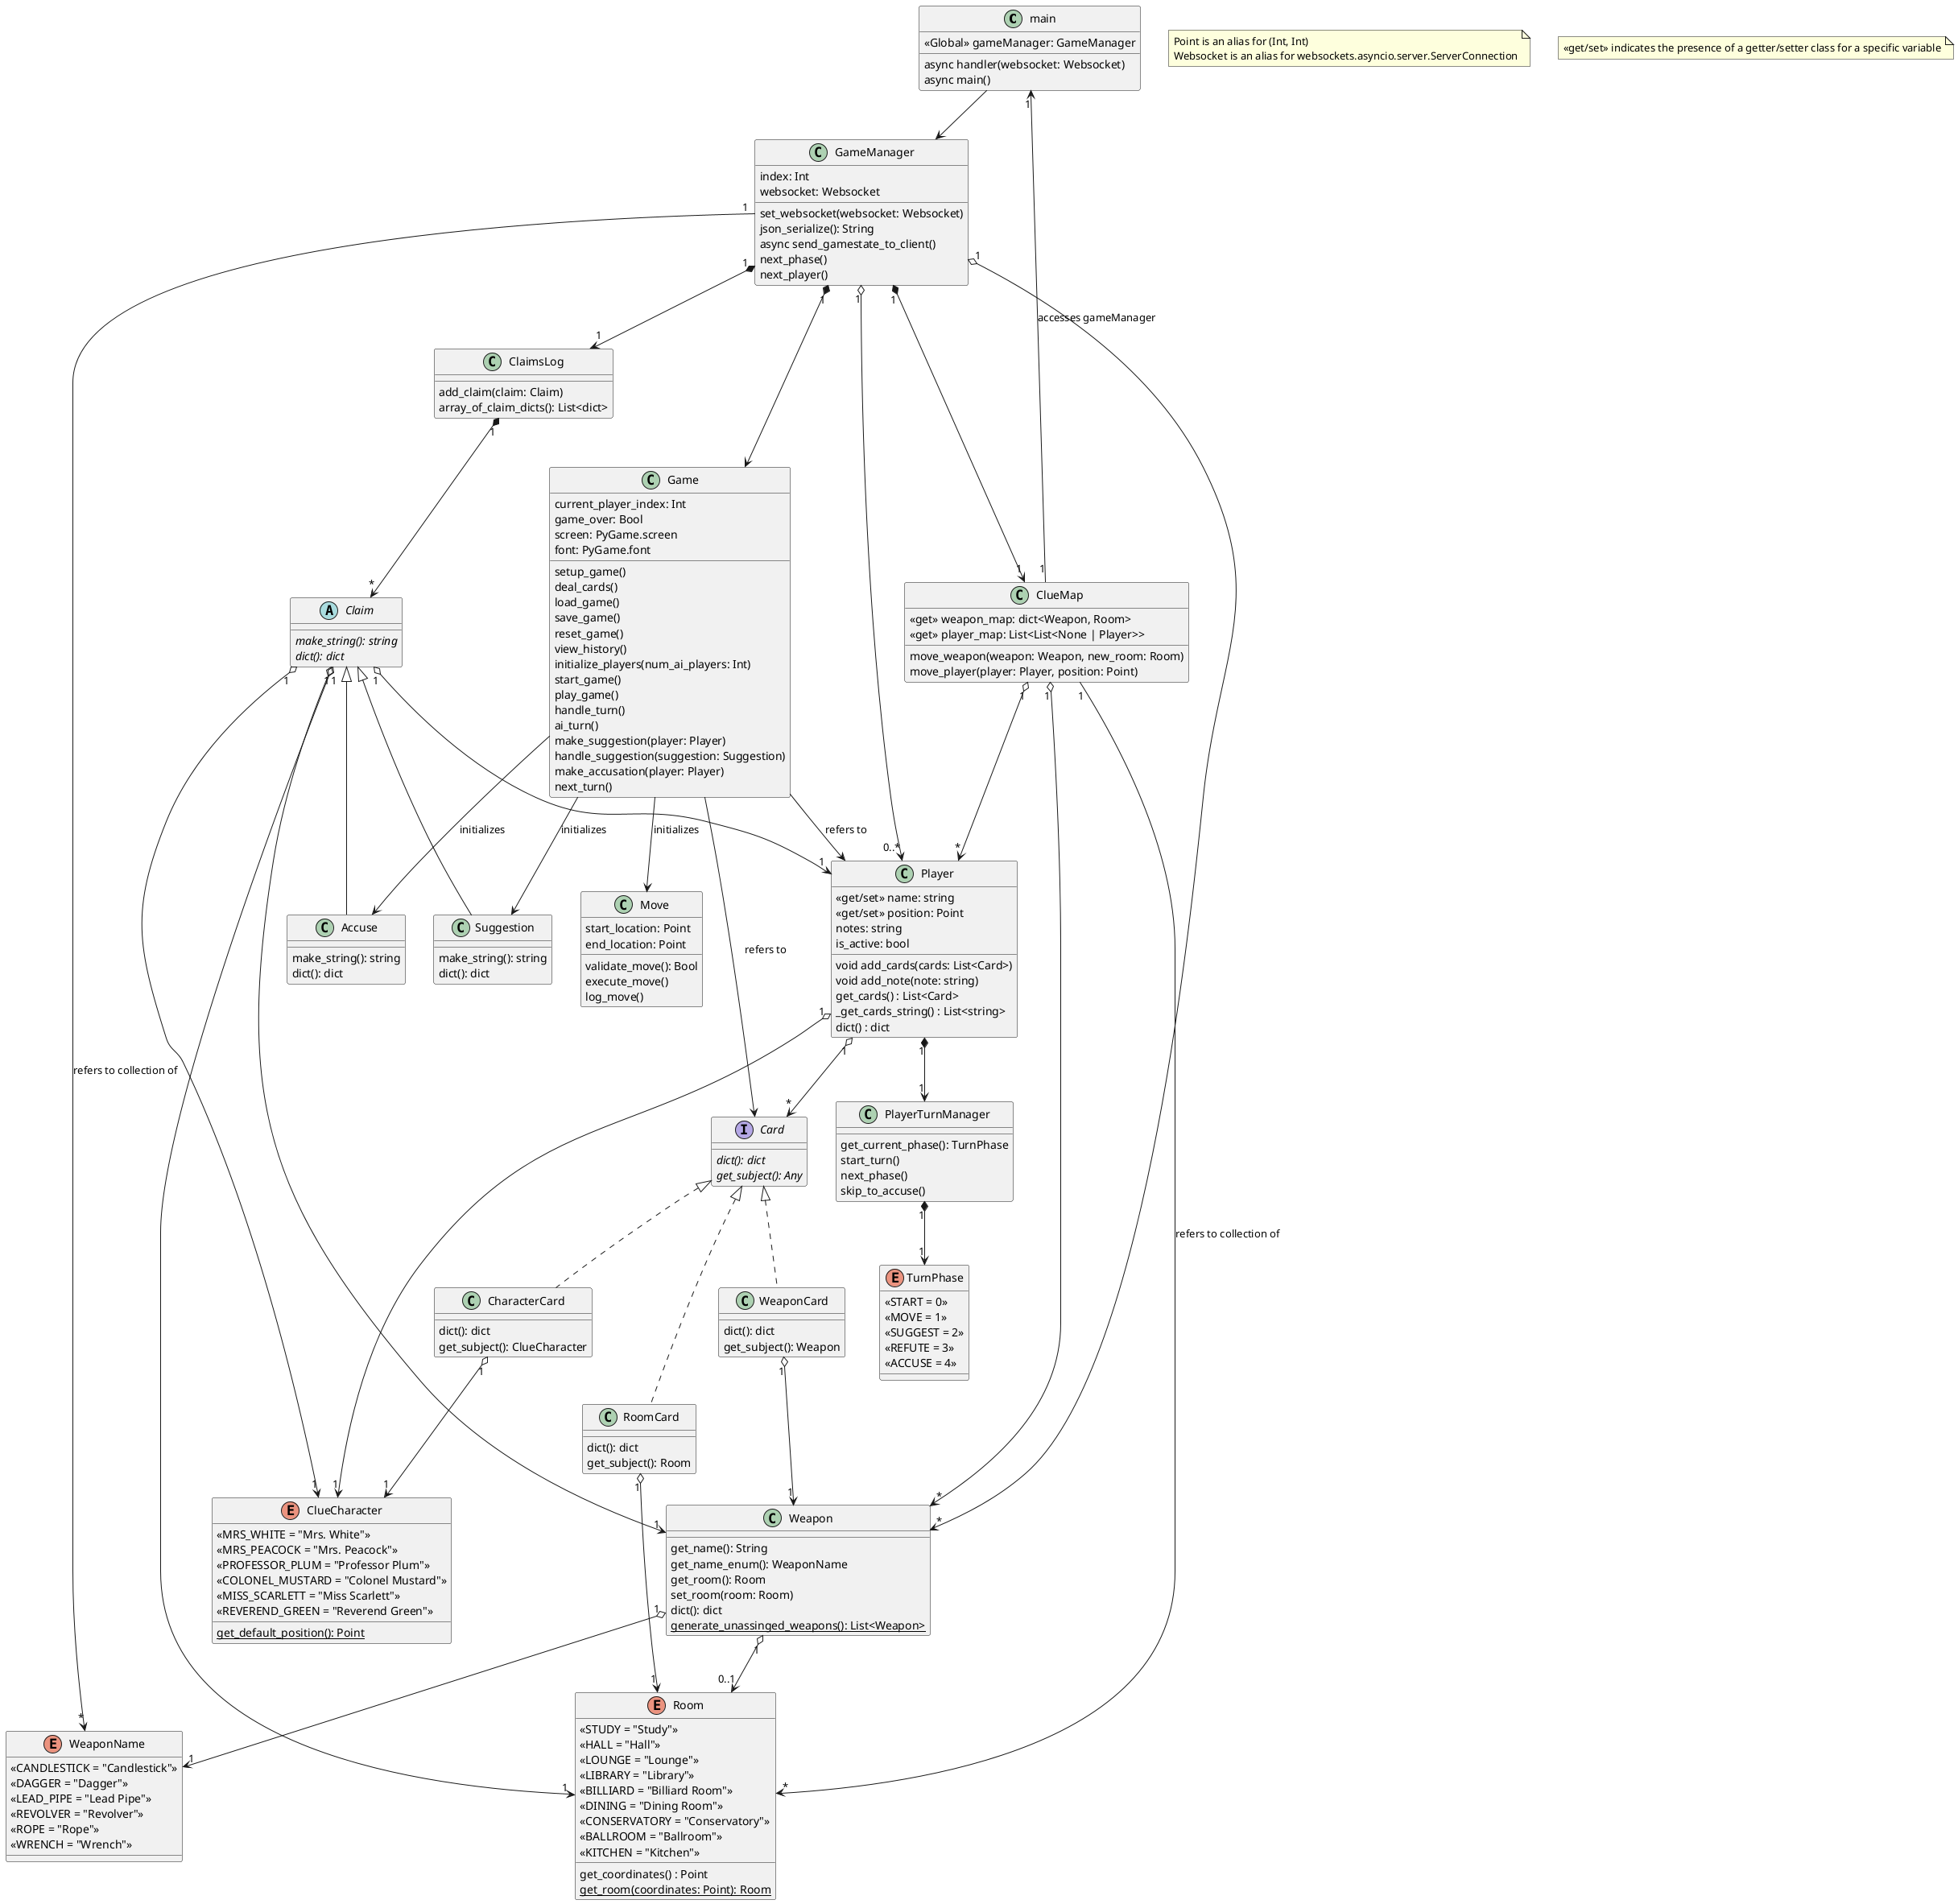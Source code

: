 @startuml
'https://plantuml.com/class-diagram

class main {
    <<Global>> gameManager: GameManager
    async handler(websocket: Websocket)
    async main()
}

main --> GameManager

class GameManager {
    index: Int
    websocket: Websocket
    set_websocket(websocket: Websocket)
    json_serialize(): String
    async send_gamestate_to_client()
    next_phase()
    next_player()
}

GameManager "1" o--> "0..*" Player
GameManager "1" o--> "*" Weapon
GameManager "1" --> "*" WeaponName: refers to collection of
GameManager "1" *--> "1" ClaimsLog
GameManager "1" *--> "1" ClueMap
GameManager "1" *--> Game

note "Point is an alias for (Int, Int)\nWebsocket is an alias for websockets.asyncio.server.ServerConnection" as n
note "<<get/set>> indicates the presence of a getter/setter class for a specific variable" as n2

class Player {
    <<get/set>> name: string
    <<get/set>> position: Point
    notes: string
    is_active: bool
    void add_cards(cards: List<Card>)
    void add_note(note: string)
    get_cards() : List<Card>
    _get_cards_string() : List<string>
    dict() : dict
}

Player "1" o--> "1" ClueCharacter
Player "1" o--> "*" Card
Player "1" *--> "1" PlayerTurnManager

enum ClueCharacter {
    <<MRS_WHITE = "Mrs. White">>
    <<MRS_PEACOCK = "Mrs. Peacock">>
    <<PROFESSOR_PLUM = "Professor Plum">>
    <<COLONEL_MUSTARD = "Colonel Mustard">>
    <<MISS_SCARLETT = "Miss Scarlett">>
    <<REVEREND_GREEN = "Reverend Green">>
    {static} get_default_position(): Point
}

class Weapon {
    get_name(): String
    get_name_enum(): WeaponName
    get_room(): Room
    set_room(room: Room)
    dict(): dict
    {static} generate_unassinged_weapons(): List<Weapon>
}

Weapon "1" o--> "1" WeaponName
Weapon "1" o--> "0..1" Room

enum WeaponName {
    <<CANDLESTICK = "Candlestick">>
    <<DAGGER = "Dagger">>
    <<LEAD_PIPE = "Lead Pipe">>
    <<REVOLVER = "Revolver">>
    <<ROPE = "Rope">>
    <<WRENCH = "Wrench">>
}

class ClaimsLog {
    add_claim(claim: Claim)
    array_of_claim_dicts(): List<dict>
}

ClaimsLog "1" *--> "*" Claim

abstract class Claim {
    {abstract} make_string(): string
    {abstract} dict(): dict
}

Claim "1" o--> "1" ClueCharacter
Claim "1" o--> "1" Weapon
Claim "1" o--> "1" Room
Claim "1" o--> "1" Player

class Suggestion extends Claim {
    make_string(): string
    dict(): dict
}
class Accuse extends Claim {
    make_string(): string
    dict(): dict
}

interface Card {
    {abstract} dict(): dict
    {abstract} get_subject(): Any
}

class CharacterCard implements Card {
    dict(): dict
    get_subject(): ClueCharacter
}
class WeaponCard implements Card {
    dict(): dict
    get_subject(): Weapon
}
class RoomCard implements Card {
    dict(): dict
    get_subject(): Room
}

CharacterCard "1" o--> "1" ClueCharacter
RoomCard "1" o--> "1" Room
WeaponCard "1" o--> "1" Weapon

class ClueMap {
    <<get>> weapon_map: dict<Weapon, Room>
    <<get>> player_map: List<List<None | Player>>
    move_weapon(weapon: Weapon, new_room: Room)
    move_player(player: Player, position: Point)
}

ClueMap "1" o--> "*" Weapon
ClueMap "1" o--> "*" Player
ClueMap "1" --> "*" Room: refers to collection of
ClueMap "1" --> "1" main: accesses gameManager

enum Room {
    <<STUDY = "Study">>
    <<HALL = "Hall">>
    <<LOUNGE = "Lounge">>
    <<LIBRARY = "Library">>
    <<BILLIARD = "Billiard Room">>
    <<DINING = "Dining Room">>
    <<CONSERVATORY = "Conservatory">>
    <<BALLROOM = "Ballroom">>
    <<KITCHEN = "Kitchen">>
    get_coordinates() : Point
    {static} get_room(coordinates: Point): Room
}

class PlayerTurnManager {
    get_current_phase(): TurnPhase
    start_turn()
    next_phase()
    skip_to_accuse()
}

PlayerTurnManager "1" *--> "1" TurnPhase

enum TurnPhase {
    <<START = 0>>
    <<MOVE = 1>>
    <<SUGGEST = 2>>
    <<REFUTE = 3>>
    <<ACCUSE = 4>>
}

class Game {
    current_player_index: Int
    game_over: Bool
    screen: PyGame.screen
    font: PyGame.font
    setup_game()
    deal_cards()
    load_game()
    save_game()
    reset_game()
    view_history()
    initialize_players(num_ai_players: Int)
    start_game()
    play_game()
    handle_turn()
    ai_turn()
    make_suggestion(player: Player)
    handle_suggestion(suggestion: Suggestion)
    make_accusation(player: Player)
    next_turn()
}

Game --> Card: refers to
Game --> Suggestion: initializes
Game --> Accuse: initializes
Game --> Player: refers to
Game --> Move: initializes

class Move {
    start_location: Point
    end_location: Point
    validate_move(): Bool
    execute_move()
    log_move()
}

@enduml